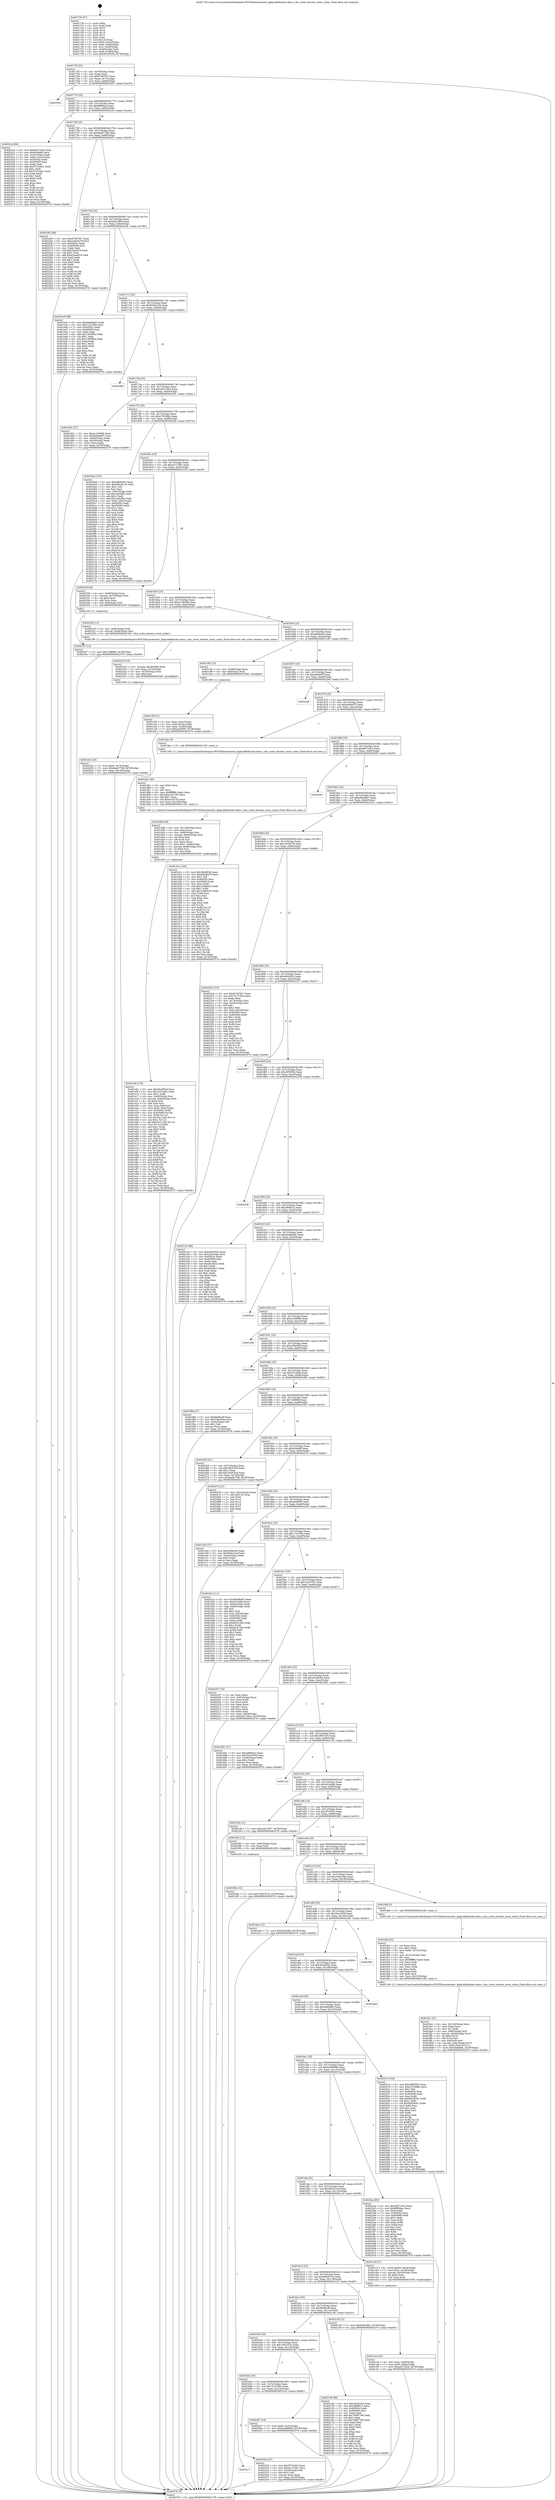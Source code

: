 digraph "0x401730" {
  label = "0x401730 (/mnt/c/Users/mathe/Desktop/tcc/POCII/binaries/extr_kphp-kdbdnsdns-data.c_dns_write_iterator_store_uchar_Final-ollvm.out::main(0))"
  labelloc = "t"
  node[shape=record]

  Entry [label="",width=0.3,height=0.3,shape=circle,fillcolor=black,style=filled]
  "0x40175f" [label="{
     0x40175f [23]\l
     | [instrs]\l
     &nbsp;&nbsp;0x40175f \<+3\>: mov -0x78(%rbp),%eax\l
     &nbsp;&nbsp;0x401762 \<+2\>: mov %eax,%ecx\l
     &nbsp;&nbsp;0x401764 \<+6\>: sub $0x87567fd7,%ecx\l
     &nbsp;&nbsp;0x40176a \<+3\>: mov %eax,-0x7c(%rbp)\l
     &nbsp;&nbsp;0x40176d \<+3\>: mov %ecx,-0x80(%rbp)\l
     &nbsp;&nbsp;0x401770 \<+6\>: je 0000000000402563 \<main+0xe33\>\l
  }"]
  "0x402563" [label="{
     0x402563\l
  }", style=dashed]
  "0x401776" [label="{
     0x401776 [25]\l
     | [instrs]\l
     &nbsp;&nbsp;0x401776 \<+5\>: jmp 000000000040177b \<main+0x4b\>\l
     &nbsp;&nbsp;0x40177b \<+3\>: mov -0x7c(%rbp),%eax\l
     &nbsp;&nbsp;0x40177e \<+5\>: sub $0x88f0feec,%eax\l
     &nbsp;&nbsp;0x401783 \<+6\>: mov %eax,-0x84(%rbp)\l
     &nbsp;&nbsp;0x401789 \<+6\>: je 000000000040241d \<main+0xced\>\l
  }"]
  Exit [label="",width=0.3,height=0.3,shape=circle,fillcolor=black,style=filled,peripheries=2]
  "0x40241d" [label="{
     0x40241d [94]\l
     | [instrs]\l
     &nbsp;&nbsp;0x40241d \<+5\>: mov $0xb6f71b02,%eax\l
     &nbsp;&nbsp;0x402422 \<+5\>: mov $0x8c0daf6,%ecx\l
     &nbsp;&nbsp;0x402427 \<+3\>: mov -0x3c(%rbp),%edx\l
     &nbsp;&nbsp;0x40242a \<+3\>: mov %edx,-0x2c(%rbp)\l
     &nbsp;&nbsp;0x40242d \<+7\>: mov 0x40505c,%edx\l
     &nbsp;&nbsp;0x402434 \<+7\>: mov 0x405060,%esi\l
     &nbsp;&nbsp;0x40243b \<+2\>: mov %edx,%edi\l
     &nbsp;&nbsp;0x40243d \<+6\>: add $0x5731d4e1,%edi\l
     &nbsp;&nbsp;0x402443 \<+3\>: sub $0x1,%edi\l
     &nbsp;&nbsp;0x402446 \<+6\>: sub $0x5731d4e1,%edi\l
     &nbsp;&nbsp;0x40244c \<+3\>: imul %edi,%edx\l
     &nbsp;&nbsp;0x40244f \<+3\>: and $0x1,%edx\l
     &nbsp;&nbsp;0x402452 \<+3\>: cmp $0x0,%edx\l
     &nbsp;&nbsp;0x402455 \<+4\>: sete %r8b\l
     &nbsp;&nbsp;0x402459 \<+3\>: cmp $0xa,%esi\l
     &nbsp;&nbsp;0x40245c \<+4\>: setl %r9b\l
     &nbsp;&nbsp;0x402460 \<+3\>: mov %r8b,%r10b\l
     &nbsp;&nbsp;0x402463 \<+3\>: and %r9b,%r10b\l
     &nbsp;&nbsp;0x402466 \<+3\>: xor %r9b,%r8b\l
     &nbsp;&nbsp;0x402469 \<+3\>: or %r8b,%r10b\l
     &nbsp;&nbsp;0x40246c \<+4\>: test $0x1,%r10b\l
     &nbsp;&nbsp;0x402470 \<+3\>: cmovne %ecx,%eax\l
     &nbsp;&nbsp;0x402473 \<+3\>: mov %eax,-0x78(%rbp)\l
     &nbsp;&nbsp;0x402476 \<+5\>: jmp 0000000000402576 \<main+0xe46\>\l
  }"]
  "0x40178f" [label="{
     0x40178f [25]\l
     | [instrs]\l
     &nbsp;&nbsp;0x40178f \<+5\>: jmp 0000000000401794 \<main+0x64\>\l
     &nbsp;&nbsp;0x401794 \<+3\>: mov -0x7c(%rbp),%eax\l
     &nbsp;&nbsp;0x401797 \<+5\>: sub $0x8aa97798,%eax\l
     &nbsp;&nbsp;0x40179c \<+6\>: mov %eax,-0x88(%rbp)\l
     &nbsp;&nbsp;0x4017a2 \<+6\>: je 0000000000402265 \<main+0xb35\>\l
  }"]
  "0x40238e" [label="{
     0x40238e [12]\l
     | [instrs]\l
     &nbsp;&nbsp;0x40238e \<+7\>: movl $0x70b47b7b,-0x78(%rbp)\l
     &nbsp;&nbsp;0x402395 \<+5\>: jmp 0000000000402576 \<main+0xe46\>\l
  }"]
  "0x402265" [label="{
     0x402265 [88]\l
     | [instrs]\l
     &nbsp;&nbsp;0x402265 \<+5\>: mov $0x87567fd7,%eax\l
     &nbsp;&nbsp;0x40226a \<+5\>: mov $0xc4204e79,%ecx\l
     &nbsp;&nbsp;0x40226f \<+7\>: mov 0x40505c,%edx\l
     &nbsp;&nbsp;0x402276 \<+7\>: mov 0x405060,%esi\l
     &nbsp;&nbsp;0x40227d \<+2\>: mov %edx,%edi\l
     &nbsp;&nbsp;0x40227f \<+6\>: sub $0xb3eea919,%edi\l
     &nbsp;&nbsp;0x402285 \<+3\>: sub $0x1,%edi\l
     &nbsp;&nbsp;0x402288 \<+6\>: add $0xb3eea919,%edi\l
     &nbsp;&nbsp;0x40228e \<+3\>: imul %edi,%edx\l
     &nbsp;&nbsp;0x402291 \<+3\>: and $0x1,%edx\l
     &nbsp;&nbsp;0x402294 \<+3\>: cmp $0x0,%edx\l
     &nbsp;&nbsp;0x402297 \<+4\>: sete %r8b\l
     &nbsp;&nbsp;0x40229b \<+3\>: cmp $0xa,%esi\l
     &nbsp;&nbsp;0x40229e \<+4\>: setl %r9b\l
     &nbsp;&nbsp;0x4022a2 \<+3\>: mov %r8b,%r10b\l
     &nbsp;&nbsp;0x4022a5 \<+3\>: and %r9b,%r10b\l
     &nbsp;&nbsp;0x4022a8 \<+3\>: xor %r9b,%r8b\l
     &nbsp;&nbsp;0x4022ab \<+3\>: or %r8b,%r10b\l
     &nbsp;&nbsp;0x4022ae \<+4\>: test $0x1,%r10b\l
     &nbsp;&nbsp;0x4022b2 \<+3\>: cmovne %ecx,%eax\l
     &nbsp;&nbsp;0x4022b5 \<+3\>: mov %eax,-0x78(%rbp)\l
     &nbsp;&nbsp;0x4022b8 \<+5\>: jmp 0000000000402576 \<main+0xe46\>\l
  }"]
  "0x4017a8" [label="{
     0x4017a8 [25]\l
     | [instrs]\l
     &nbsp;&nbsp;0x4017a8 \<+5\>: jmp 00000000004017ad \<main+0x7d\>\l
     &nbsp;&nbsp;0x4017ad \<+3\>: mov -0x7c(%rbp),%eax\l
     &nbsp;&nbsp;0x4017b0 \<+5\>: sub $0x8c8c3fb4,%eax\l
     &nbsp;&nbsp;0x4017b5 \<+6\>: mov %eax,-0x8c(%rbp)\l
     &nbsp;&nbsp;0x4017bb \<+6\>: je 0000000000401ec6 \<main+0x796\>\l
  }"]
  "0x402357" [label="{
     0x402357 [12]\l
     | [instrs]\l
     &nbsp;&nbsp;0x402357 \<+7\>: movl $0x7af9988,-0x78(%rbp)\l
     &nbsp;&nbsp;0x40235e \<+5\>: jmp 0000000000402576 \<main+0xe46\>\l
  }"]
  "0x401ec6" [label="{
     0x401ec6 [88]\l
     | [instrs]\l
     &nbsp;&nbsp;0x401ec6 \<+5\>: mov $0xdb4d6a92,%eax\l
     &nbsp;&nbsp;0x401ecb \<+5\>: mov $0x112e7f0a,%ecx\l
     &nbsp;&nbsp;0x401ed0 \<+7\>: mov 0x40505c,%edx\l
     &nbsp;&nbsp;0x401ed7 \<+7\>: mov 0x405060,%esi\l
     &nbsp;&nbsp;0x401ede \<+2\>: mov %edx,%edi\l
     &nbsp;&nbsp;0x401ee0 \<+6\>: add $0x13b5f94a,%edi\l
     &nbsp;&nbsp;0x401ee6 \<+3\>: sub $0x1,%edi\l
     &nbsp;&nbsp;0x401ee9 \<+6\>: sub $0x13b5f94a,%edi\l
     &nbsp;&nbsp;0x401eef \<+3\>: imul %edi,%edx\l
     &nbsp;&nbsp;0x401ef2 \<+3\>: and $0x1,%edx\l
     &nbsp;&nbsp;0x401ef5 \<+3\>: cmp $0x0,%edx\l
     &nbsp;&nbsp;0x401ef8 \<+4\>: sete %r8b\l
     &nbsp;&nbsp;0x401efc \<+3\>: cmp $0xa,%esi\l
     &nbsp;&nbsp;0x401eff \<+4\>: setl %r9b\l
     &nbsp;&nbsp;0x401f03 \<+3\>: mov %r8b,%r10b\l
     &nbsp;&nbsp;0x401f06 \<+3\>: and %r9b,%r10b\l
     &nbsp;&nbsp;0x401f09 \<+3\>: xor %r9b,%r8b\l
     &nbsp;&nbsp;0x401f0c \<+3\>: or %r8b,%r10b\l
     &nbsp;&nbsp;0x401f0f \<+4\>: test $0x1,%r10b\l
     &nbsp;&nbsp;0x401f13 \<+3\>: cmovne %ecx,%eax\l
     &nbsp;&nbsp;0x401f16 \<+3\>: mov %eax,-0x78(%rbp)\l
     &nbsp;&nbsp;0x401f19 \<+5\>: jmp 0000000000402576 \<main+0xe46\>\l
  }"]
  "0x4017c1" [label="{
     0x4017c1 [25]\l
     | [instrs]\l
     &nbsp;&nbsp;0x4017c1 \<+5\>: jmp 00000000004017c6 \<main+0x96\>\l
     &nbsp;&nbsp;0x4017c6 \<+3\>: mov -0x7c(%rbp),%eax\l
     &nbsp;&nbsp;0x4017c9 \<+5\>: sub $0x935da156,%eax\l
     &nbsp;&nbsp;0x4017ce \<+6\>: mov %eax,-0x90(%rbp)\l
     &nbsp;&nbsp;0x4017d4 \<+6\>: je 0000000000402490 \<main+0xd60\>\l
  }"]
  "0x401b77" [label="{
     0x401b77\l
  }", style=dashed]
  "0x402490" [label="{
     0x402490\l
  }", style=dashed]
  "0x4017da" [label="{
     0x4017da [25]\l
     | [instrs]\l
     &nbsp;&nbsp;0x4017da \<+5\>: jmp 00000000004017df \<main+0xaf\>\l
     &nbsp;&nbsp;0x4017df \<+3\>: mov -0x7c(%rbp),%eax\l
     &nbsp;&nbsp;0x4017e2 \<+5\>: sub $0xa427c5b4,%eax\l
     &nbsp;&nbsp;0x4017e7 \<+6\>: mov %eax,-0x94(%rbp)\l
     &nbsp;&nbsp;0x4017ed \<+6\>: je 0000000000401d01 \<main+0x5d1\>\l
  }"]
  "0x402324" [label="{
     0x402324 [27]\l
     | [instrs]\l
     &nbsp;&nbsp;0x402324 \<+5\>: mov $0x2f7c6323,%eax\l
     &nbsp;&nbsp;0x402329 \<+5\>: mov $0xaa7c7d81,%ecx\l
     &nbsp;&nbsp;0x40232e \<+3\>: mov -0x2d(%rbp),%dl\l
     &nbsp;&nbsp;0x402331 \<+3\>: test $0x1,%dl\l
     &nbsp;&nbsp;0x402334 \<+3\>: cmovne %ecx,%eax\l
     &nbsp;&nbsp;0x402337 \<+3\>: mov %eax,-0x78(%rbp)\l
     &nbsp;&nbsp;0x40233a \<+5\>: jmp 0000000000402576 \<main+0xe46\>\l
  }"]
  "0x401d01" [label="{
     0x401d01 [27]\l
     | [instrs]\l
     &nbsp;&nbsp;0x401d01 \<+5\>: mov $0xac10b09b,%eax\l
     &nbsp;&nbsp;0x401d06 \<+5\>: mov $0xbd9a48d7,%ecx\l
     &nbsp;&nbsp;0x401d0b \<+3\>: mov -0x64(%rbp),%edx\l
     &nbsp;&nbsp;0x401d0e \<+3\>: cmp -0x54(%rbp),%edx\l
     &nbsp;&nbsp;0x401d11 \<+3\>: cmovl %ecx,%eax\l
     &nbsp;&nbsp;0x401d14 \<+3\>: mov %eax,-0x78(%rbp)\l
     &nbsp;&nbsp;0x401d17 \<+5\>: jmp 0000000000402576 \<main+0xe46\>\l
  }"]
  "0x4017f3" [label="{
     0x4017f3 [25]\l
     | [instrs]\l
     &nbsp;&nbsp;0x4017f3 \<+5\>: jmp 00000000004017f8 \<main+0xc8\>\l
     &nbsp;&nbsp;0x4017f8 \<+3\>: mov -0x7c(%rbp),%eax\l
     &nbsp;&nbsp;0x4017fb \<+5\>: sub $0xa79106bb,%eax\l
     &nbsp;&nbsp;0x401800 \<+6\>: mov %eax,-0x98(%rbp)\l
     &nbsp;&nbsp;0x401806 \<+6\>: je 00000000004020a4 \<main+0x974\>\l
  }"]
  "0x401b5e" [label="{
     0x401b5e [25]\l
     | [instrs]\l
     &nbsp;&nbsp;0x401b5e \<+5\>: jmp 0000000000401b63 \<main+0x433\>\l
     &nbsp;&nbsp;0x401b63 \<+3\>: mov -0x7c(%rbp),%eax\l
     &nbsp;&nbsp;0x401b66 \<+5\>: sub $0x751379e4,%eax\l
     &nbsp;&nbsp;0x401b6b \<+6\>: mov %eax,-0x124(%rbp)\l
     &nbsp;&nbsp;0x401b71 \<+6\>: je 0000000000402324 \<main+0xbf4\>\l
  }"]
  "0x4020a4" [label="{
     0x4020a4 [155]\l
     | [instrs]\l
     &nbsp;&nbsp;0x4020a4 \<+5\>: mov $0xc6f59562,%eax\l
     &nbsp;&nbsp;0x4020a9 \<+5\>: mov $0x66626135,%ecx\l
     &nbsp;&nbsp;0x4020ae \<+2\>: mov $0x1,%dl\l
     &nbsp;&nbsp;0x4020b0 \<+2\>: xor %esi,%esi\l
     &nbsp;&nbsp;0x4020b2 \<+3\>: mov -0x6c(%rbp),%edi\l
     &nbsp;&nbsp;0x4020b5 \<+6\>: sub $0xc2e0af0c,%edi\l
     &nbsp;&nbsp;0x4020bb \<+3\>: add $0x1,%edi\l
     &nbsp;&nbsp;0x4020be \<+6\>: add $0xc2e0af0c,%edi\l
     &nbsp;&nbsp;0x4020c4 \<+3\>: mov %edi,-0x6c(%rbp)\l
     &nbsp;&nbsp;0x4020c7 \<+7\>: mov 0x40505c,%edi\l
     &nbsp;&nbsp;0x4020ce \<+8\>: mov 0x405060,%r8d\l
     &nbsp;&nbsp;0x4020d6 \<+3\>: sub $0x1,%esi\l
     &nbsp;&nbsp;0x4020d9 \<+3\>: mov %edi,%r9d\l
     &nbsp;&nbsp;0x4020dc \<+3\>: add %esi,%r9d\l
     &nbsp;&nbsp;0x4020df \<+4\>: imul %r9d,%edi\l
     &nbsp;&nbsp;0x4020e3 \<+3\>: and $0x1,%edi\l
     &nbsp;&nbsp;0x4020e6 \<+3\>: cmp $0x0,%edi\l
     &nbsp;&nbsp;0x4020e9 \<+4\>: sete %r10b\l
     &nbsp;&nbsp;0x4020ed \<+4\>: cmp $0xa,%r8d\l
     &nbsp;&nbsp;0x4020f1 \<+4\>: setl %r11b\l
     &nbsp;&nbsp;0x4020f5 \<+3\>: mov %r10b,%bl\l
     &nbsp;&nbsp;0x4020f8 \<+3\>: xor $0xff,%bl\l
     &nbsp;&nbsp;0x4020fb \<+3\>: mov %r11b,%r14b\l
     &nbsp;&nbsp;0x4020fe \<+4\>: xor $0xff,%r14b\l
     &nbsp;&nbsp;0x402102 \<+3\>: xor $0x0,%dl\l
     &nbsp;&nbsp;0x402105 \<+3\>: mov %bl,%r15b\l
     &nbsp;&nbsp;0x402108 \<+4\>: and $0x0,%r15b\l
     &nbsp;&nbsp;0x40210c \<+3\>: and %dl,%r10b\l
     &nbsp;&nbsp;0x40210f \<+3\>: mov %r14b,%r12b\l
     &nbsp;&nbsp;0x402112 \<+4\>: and $0x0,%r12b\l
     &nbsp;&nbsp;0x402116 \<+3\>: and %dl,%r11b\l
     &nbsp;&nbsp;0x402119 \<+3\>: or %r10b,%r15b\l
     &nbsp;&nbsp;0x40211c \<+3\>: or %r11b,%r12b\l
     &nbsp;&nbsp;0x40211f \<+3\>: xor %r12b,%r15b\l
     &nbsp;&nbsp;0x402122 \<+3\>: or %r14b,%bl\l
     &nbsp;&nbsp;0x402125 \<+3\>: xor $0xff,%bl\l
     &nbsp;&nbsp;0x402128 \<+3\>: or $0x0,%dl\l
     &nbsp;&nbsp;0x40212b \<+2\>: and %dl,%bl\l
     &nbsp;&nbsp;0x40212d \<+3\>: or %bl,%r15b\l
     &nbsp;&nbsp;0x402130 \<+4\>: test $0x1,%r15b\l
     &nbsp;&nbsp;0x402134 \<+3\>: cmovne %ecx,%eax\l
     &nbsp;&nbsp;0x402137 \<+3\>: mov %eax,-0x78(%rbp)\l
     &nbsp;&nbsp;0x40213a \<+5\>: jmp 0000000000402576 \<main+0xe46\>\l
  }"]
  "0x40180c" [label="{
     0x40180c [25]\l
     | [instrs]\l
     &nbsp;&nbsp;0x40180c \<+5\>: jmp 0000000000401811 \<main+0xe1\>\l
     &nbsp;&nbsp;0x401811 \<+3\>: mov -0x7c(%rbp),%eax\l
     &nbsp;&nbsp;0x401814 \<+5\>: sub $0xaa7c7d81,%eax\l
     &nbsp;&nbsp;0x401819 \<+6\>: mov %eax,-0x9c(%rbp)\l
     &nbsp;&nbsp;0x40181f \<+6\>: je 000000000040233f \<main+0xc0f\>\l
  }"]
  "0x4023b7" [label="{
     0x4023b7 [19]\l
     | [instrs]\l
     &nbsp;&nbsp;0x4023b7 \<+7\>: movl $0x0,-0x3c(%rbp)\l
     &nbsp;&nbsp;0x4023be \<+7\>: movl $0x4cb89996,-0x78(%rbp)\l
     &nbsp;&nbsp;0x4023c5 \<+5\>: jmp 0000000000402576 \<main+0xe46\>\l
  }"]
  "0x40233f" [label="{
     0x40233f [24]\l
     | [instrs]\l
     &nbsp;&nbsp;0x40233f \<+4\>: mov -0x60(%rbp),%rax\l
     &nbsp;&nbsp;0x402343 \<+4\>: movslq -0x74(%rbp),%rcx\l
     &nbsp;&nbsp;0x402347 \<+4\>: shl $0x4,%rcx\l
     &nbsp;&nbsp;0x40234b \<+3\>: add %rcx,%rax\l
     &nbsp;&nbsp;0x40234e \<+4\>: mov 0x8(%rax),%rdi\l
     &nbsp;&nbsp;0x402352 \<+5\>: call 0000000000401030 \<free@plt\>\l
     | [calls]\l
     &nbsp;&nbsp;0x401030 \{1\} (unknown)\l
  }"]
  "0x401825" [label="{
     0x401825 [25]\l
     | [instrs]\l
     &nbsp;&nbsp;0x401825 \<+5\>: jmp 000000000040182a \<main+0xfa\>\l
     &nbsp;&nbsp;0x40182a \<+3\>: mov -0x7c(%rbp),%eax\l
     &nbsp;&nbsp;0x40182d \<+5\>: sub $0xac10b09b,%eax\l
     &nbsp;&nbsp;0x401832 \<+6\>: mov %eax,-0xa0(%rbp)\l
     &nbsp;&nbsp;0x401838 \<+6\>: je 0000000000402228 \<main+0xaf8\>\l
  }"]
  "0x40224c" [label="{
     0x40224c [25]\l
     | [instrs]\l
     &nbsp;&nbsp;0x40224c \<+7\>: movl $0x0,-0x74(%rbp)\l
     &nbsp;&nbsp;0x402253 \<+7\>: movl $0x8aa97798,-0x78(%rbp)\l
     &nbsp;&nbsp;0x40225a \<+6\>: mov %eax,-0x134(%rbp)\l
     &nbsp;&nbsp;0x402260 \<+5\>: jmp 0000000000402576 \<main+0xe46\>\l
  }"]
  "0x402228" [label="{
     0x402228 [13]\l
     | [instrs]\l
     &nbsp;&nbsp;0x402228 \<+4\>: mov -0x60(%rbp),%rdi\l
     &nbsp;&nbsp;0x40222c \<+4\>: movzbl -0x4d(%rbp),%esi\l
     &nbsp;&nbsp;0x402230 \<+5\>: call 00000000004013f0 \<dns_write_iterator_store_uchar\>\l
     | [calls]\l
     &nbsp;&nbsp;0x4013f0 \{1\} (/mnt/c/Users/mathe/Desktop/tcc/POCII/binaries/extr_kphp-kdbdnsdns-data.c_dns_write_iterator_store_uchar_Final-ollvm.out::dns_write_iterator_store_uchar)\l
  }"]
  "0x40183e" [label="{
     0x40183e [25]\l
     | [instrs]\l
     &nbsp;&nbsp;0x40183e \<+5\>: jmp 0000000000401843 \<main+0x113\>\l
     &nbsp;&nbsp;0x401843 \<+3\>: mov -0x7c(%rbp),%eax\l
     &nbsp;&nbsp;0x401846 \<+5\>: sub $0xad8f4ae3,%eax\l
     &nbsp;&nbsp;0x40184b \<+6\>: mov %eax,-0xa4(%rbp)\l
     &nbsp;&nbsp;0x401851 \<+6\>: je 0000000000401c92 \<main+0x562\>\l
  }"]
  "0x402235" [label="{
     0x402235 [23]\l
     | [instrs]\l
     &nbsp;&nbsp;0x402235 \<+10\>: movabs $0x4030b6,%rdi\l
     &nbsp;&nbsp;0x40223f \<+3\>: mov %eax,-0x70(%rbp)\l
     &nbsp;&nbsp;0x402242 \<+3\>: mov -0x70(%rbp),%esi\l
     &nbsp;&nbsp;0x402245 \<+2\>: mov $0x0,%al\l
     &nbsp;&nbsp;0x402247 \<+5\>: call 0000000000401040 \<printf@plt\>\l
     | [calls]\l
     &nbsp;&nbsp;0x401040 \{1\} (unknown)\l
  }"]
  "0x401c92" [label="{
     0x401c92 [13]\l
     | [instrs]\l
     &nbsp;&nbsp;0x401c92 \<+4\>: mov -0x48(%rbp),%rax\l
     &nbsp;&nbsp;0x401c96 \<+4\>: mov 0x8(%rax),%rdi\l
     &nbsp;&nbsp;0x401c9a \<+5\>: call 0000000000401060 \<atoi@plt\>\l
     | [calls]\l
     &nbsp;&nbsp;0x401060 \{1\} (unknown)\l
  }"]
  "0x401857" [label="{
     0x401857 [25]\l
     | [instrs]\l
     &nbsp;&nbsp;0x401857 \<+5\>: jmp 000000000040185c \<main+0x12c\>\l
     &nbsp;&nbsp;0x40185c \<+3\>: mov -0x7c(%rbp),%eax\l
     &nbsp;&nbsp;0x40185f \<+5\>: sub $0xaddefc0f,%eax\l
     &nbsp;&nbsp;0x401864 \<+6\>: mov %eax,-0xa8(%rbp)\l
     &nbsp;&nbsp;0x40186a \<+6\>: je 00000000004023a6 \<main+0xc76\>\l
  }"]
  "0x401b45" [label="{
     0x401b45 [25]\l
     | [instrs]\l
     &nbsp;&nbsp;0x401b45 \<+5\>: jmp 0000000000401b4a \<main+0x41a\>\l
     &nbsp;&nbsp;0x401b4a \<+3\>: mov -0x7c(%rbp),%eax\l
     &nbsp;&nbsp;0x401b4d \<+5\>: sub $0x70b47b7b,%eax\l
     &nbsp;&nbsp;0x401b52 \<+6\>: mov %eax,-0x120(%rbp)\l
     &nbsp;&nbsp;0x401b58 \<+6\>: je 00000000004023b7 \<main+0xc87\>\l
  }"]
  "0x4023a6" [label="{
     0x4023a6\l
  }", style=dashed]
  "0x401870" [label="{
     0x401870 [25]\l
     | [instrs]\l
     &nbsp;&nbsp;0x401870 \<+5\>: jmp 0000000000401875 \<main+0x145\>\l
     &nbsp;&nbsp;0x401875 \<+3\>: mov -0x7c(%rbp),%eax\l
     &nbsp;&nbsp;0x401878 \<+5\>: sub $0xb494d47f,%eax\l
     &nbsp;&nbsp;0x40187d \<+6\>: mov %eax,-0xac(%rbp)\l
     &nbsp;&nbsp;0x401883 \<+6\>: je 0000000000401dac \<main+0x67c\>\l
  }"]
  "0x40214b" [label="{
     0x40214b [88]\l
     | [instrs]\l
     &nbsp;&nbsp;0x40214b \<+5\>: mov $0xc6e5d35c,%eax\l
     &nbsp;&nbsp;0x402150 \<+5\>: mov $0xcf96fb13,%ecx\l
     &nbsp;&nbsp;0x402155 \<+7\>: mov 0x40505c,%edx\l
     &nbsp;&nbsp;0x40215c \<+7\>: mov 0x405060,%esi\l
     &nbsp;&nbsp;0x402163 \<+2\>: mov %edx,%edi\l
     &nbsp;&nbsp;0x402165 \<+6\>: add $0x79d87790,%edi\l
     &nbsp;&nbsp;0x40216b \<+3\>: sub $0x1,%edi\l
     &nbsp;&nbsp;0x40216e \<+6\>: sub $0x79d87790,%edi\l
     &nbsp;&nbsp;0x402174 \<+3\>: imul %edi,%edx\l
     &nbsp;&nbsp;0x402177 \<+3\>: and $0x1,%edx\l
     &nbsp;&nbsp;0x40217a \<+3\>: cmp $0x0,%edx\l
     &nbsp;&nbsp;0x40217d \<+4\>: sete %r8b\l
     &nbsp;&nbsp;0x402181 \<+3\>: cmp $0xa,%esi\l
     &nbsp;&nbsp;0x402184 \<+4\>: setl %r9b\l
     &nbsp;&nbsp;0x402188 \<+3\>: mov %r8b,%r10b\l
     &nbsp;&nbsp;0x40218b \<+3\>: and %r9b,%r10b\l
     &nbsp;&nbsp;0x40218e \<+3\>: xor %r9b,%r8b\l
     &nbsp;&nbsp;0x402191 \<+3\>: or %r8b,%r10b\l
     &nbsp;&nbsp;0x402194 \<+4\>: test $0x1,%r10b\l
     &nbsp;&nbsp;0x402198 \<+3\>: cmovne %ecx,%eax\l
     &nbsp;&nbsp;0x40219b \<+3\>: mov %eax,-0x78(%rbp)\l
     &nbsp;&nbsp;0x40219e \<+5\>: jmp 0000000000402576 \<main+0xe46\>\l
  }"]
  "0x401dac" [label="{
     0x401dac [5]\l
     | [instrs]\l
     &nbsp;&nbsp;0x401dac \<+5\>: call 0000000000401160 \<next_i\>\l
     | [calls]\l
     &nbsp;&nbsp;0x401160 \{1\} (/mnt/c/Users/mathe/Desktop/tcc/POCII/binaries/extr_kphp-kdbdnsdns-data.c_dns_write_iterator_store_uchar_Final-ollvm.out::next_i)\l
  }"]
  "0x401889" [label="{
     0x401889 [25]\l
     | [instrs]\l
     &nbsp;&nbsp;0x401889 \<+5\>: jmp 000000000040188e \<main+0x15e\>\l
     &nbsp;&nbsp;0x40188e \<+3\>: mov -0x7c(%rbp),%eax\l
     &nbsp;&nbsp;0x401891 \<+5\>: sub $0xb6f71b02,%eax\l
     &nbsp;&nbsp;0x401896 \<+6\>: mov %eax,-0xb0(%rbp)\l
     &nbsp;&nbsp;0x40189c \<+6\>: je 000000000040256f \<main+0xe3f\>\l
  }"]
  "0x401b2c" [label="{
     0x401b2c [25]\l
     | [instrs]\l
     &nbsp;&nbsp;0x401b2c \<+5\>: jmp 0000000000401b31 \<main+0x401\>\l
     &nbsp;&nbsp;0x401b31 \<+3\>: mov -0x7c(%rbp),%eax\l
     &nbsp;&nbsp;0x401b34 \<+5\>: sub $0x6fa8bc9f,%eax\l
     &nbsp;&nbsp;0x401b39 \<+6\>: mov %eax,-0x11c(%rbp)\l
     &nbsp;&nbsp;0x401b3f \<+6\>: je 000000000040214b \<main+0xa1b\>\l
  }"]
  "0x40256f" [label="{
     0x40256f\l
  }", style=dashed]
  "0x4018a2" [label="{
     0x4018a2 [25]\l
     | [instrs]\l
     &nbsp;&nbsp;0x4018a2 \<+5\>: jmp 00000000004018a7 \<main+0x177\>\l
     &nbsp;&nbsp;0x4018a7 \<+3\>: mov -0x7c(%rbp),%eax\l
     &nbsp;&nbsp;0x4018aa \<+5\>: sub $0xbd9a48d7,%eax\l
     &nbsp;&nbsp;0x4018af \<+6\>: mov %eax,-0xb4(%rbp)\l
     &nbsp;&nbsp;0x4018b5 \<+6\>: je 0000000000401d1c \<main+0x5ec\>\l
  }"]
  "0x40213f" [label="{
     0x40213f [12]\l
     | [instrs]\l
     &nbsp;&nbsp;0x40213f \<+7\>: movl $0x8c8c3fb4,-0x78(%rbp)\l
     &nbsp;&nbsp;0x402146 \<+5\>: jmp 0000000000402576 \<main+0xe46\>\l
  }"]
  "0x401d1c" [label="{
     0x401d1c [144]\l
     | [instrs]\l
     &nbsp;&nbsp;0x401d1c \<+5\>: mov $0x39c4f03d,%eax\l
     &nbsp;&nbsp;0x401d21 \<+5\>: mov $0xb494d47f,%ecx\l
     &nbsp;&nbsp;0x401d26 \<+2\>: mov $0x1,%dl\l
     &nbsp;&nbsp;0x401d28 \<+7\>: mov 0x40505c,%esi\l
     &nbsp;&nbsp;0x401d2f \<+7\>: mov 0x405060,%edi\l
     &nbsp;&nbsp;0x401d36 \<+3\>: mov %esi,%r8d\l
     &nbsp;&nbsp;0x401d39 \<+7\>: sub $0x104db533,%r8d\l
     &nbsp;&nbsp;0x401d40 \<+4\>: sub $0x1,%r8d\l
     &nbsp;&nbsp;0x401d44 \<+7\>: add $0x104db533,%r8d\l
     &nbsp;&nbsp;0x401d4b \<+4\>: imul %r8d,%esi\l
     &nbsp;&nbsp;0x401d4f \<+3\>: and $0x1,%esi\l
     &nbsp;&nbsp;0x401d52 \<+3\>: cmp $0x0,%esi\l
     &nbsp;&nbsp;0x401d55 \<+4\>: sete %r9b\l
     &nbsp;&nbsp;0x401d59 \<+3\>: cmp $0xa,%edi\l
     &nbsp;&nbsp;0x401d5c \<+4\>: setl %r10b\l
     &nbsp;&nbsp;0x401d60 \<+3\>: mov %r9b,%r11b\l
     &nbsp;&nbsp;0x401d63 \<+4\>: xor $0xff,%r11b\l
     &nbsp;&nbsp;0x401d67 \<+3\>: mov %r10b,%bl\l
     &nbsp;&nbsp;0x401d6a \<+3\>: xor $0xff,%bl\l
     &nbsp;&nbsp;0x401d6d \<+3\>: xor $0x0,%dl\l
     &nbsp;&nbsp;0x401d70 \<+3\>: mov %r11b,%r14b\l
     &nbsp;&nbsp;0x401d73 \<+4\>: and $0x0,%r14b\l
     &nbsp;&nbsp;0x401d77 \<+3\>: and %dl,%r9b\l
     &nbsp;&nbsp;0x401d7a \<+3\>: mov %bl,%r15b\l
     &nbsp;&nbsp;0x401d7d \<+4\>: and $0x0,%r15b\l
     &nbsp;&nbsp;0x401d81 \<+3\>: and %dl,%r10b\l
     &nbsp;&nbsp;0x401d84 \<+3\>: or %r9b,%r14b\l
     &nbsp;&nbsp;0x401d87 \<+3\>: or %r10b,%r15b\l
     &nbsp;&nbsp;0x401d8a \<+3\>: xor %r15b,%r14b\l
     &nbsp;&nbsp;0x401d8d \<+3\>: or %bl,%r11b\l
     &nbsp;&nbsp;0x401d90 \<+4\>: xor $0xff,%r11b\l
     &nbsp;&nbsp;0x401d94 \<+3\>: or $0x0,%dl\l
     &nbsp;&nbsp;0x401d97 \<+3\>: and %dl,%r11b\l
     &nbsp;&nbsp;0x401d9a \<+3\>: or %r11b,%r14b\l
     &nbsp;&nbsp;0x401d9d \<+4\>: test $0x1,%r14b\l
     &nbsp;&nbsp;0x401da1 \<+3\>: cmovne %ecx,%eax\l
     &nbsp;&nbsp;0x401da4 \<+3\>: mov %eax,-0x78(%rbp)\l
     &nbsp;&nbsp;0x401da7 \<+5\>: jmp 0000000000402576 \<main+0xe46\>\l
  }"]
  "0x4018bb" [label="{
     0x4018bb [25]\l
     | [instrs]\l
     &nbsp;&nbsp;0x4018bb \<+5\>: jmp 00000000004018c0 \<main+0x190\>\l
     &nbsp;&nbsp;0x4018c0 \<+3\>: mov -0x7c(%rbp),%eax\l
     &nbsp;&nbsp;0x4018c3 \<+5\>: sub $0xc4204e79,%eax\l
     &nbsp;&nbsp;0x4018c8 \<+6\>: mov %eax,-0xb8(%rbp)\l
     &nbsp;&nbsp;0x4018ce \<+6\>: je 00000000004022bd \<main+0xb8d\>\l
  }"]
  "0x401fe1" [label="{
     0x401fe1 [51]\l
     | [instrs]\l
     &nbsp;&nbsp;0x401fe1 \<+6\>: mov -0x130(%rbp),%ecx\l
     &nbsp;&nbsp;0x401fe7 \<+3\>: imul %eax,%ecx\l
     &nbsp;&nbsp;0x401fea \<+3\>: mov %cl,%r8b\l
     &nbsp;&nbsp;0x401fed \<+4\>: mov -0x60(%rbp),%r9\l
     &nbsp;&nbsp;0x401ff1 \<+4\>: movslq -0x64(%rbp),%r10\l
     &nbsp;&nbsp;0x401ff5 \<+4\>: shl $0x4,%r10\l
     &nbsp;&nbsp;0x401ff9 \<+3\>: add %r10,%r9\l
     &nbsp;&nbsp;0x401ffc \<+4\>: mov 0x8(%r9),%r9\l
     &nbsp;&nbsp;0x402000 \<+4\>: movslq -0x6c(%rbp),%r10\l
     &nbsp;&nbsp;0x402004 \<+4\>: mov %r8b,(%r9,%r10,1)\l
     &nbsp;&nbsp;0x402008 \<+7\>: movl $0x44dbbf9c,-0x78(%rbp)\l
     &nbsp;&nbsp;0x40200f \<+5\>: jmp 0000000000402576 \<main+0xe46\>\l
  }"]
  "0x4022bd" [label="{
     0x4022bd [103]\l
     | [instrs]\l
     &nbsp;&nbsp;0x4022bd \<+5\>: mov $0x87567fd7,%eax\l
     &nbsp;&nbsp;0x4022c2 \<+5\>: mov $0x751379e4,%ecx\l
     &nbsp;&nbsp;0x4022c7 \<+2\>: xor %edx,%edx\l
     &nbsp;&nbsp;0x4022c9 \<+3\>: mov -0x74(%rbp),%esi\l
     &nbsp;&nbsp;0x4022cc \<+3\>: cmp -0x54(%rbp),%esi\l
     &nbsp;&nbsp;0x4022cf \<+4\>: setl %dil\l
     &nbsp;&nbsp;0x4022d3 \<+4\>: and $0x1,%dil\l
     &nbsp;&nbsp;0x4022d7 \<+4\>: mov %dil,-0x2d(%rbp)\l
     &nbsp;&nbsp;0x4022db \<+7\>: mov 0x40505c,%esi\l
     &nbsp;&nbsp;0x4022e2 \<+8\>: mov 0x405060,%r8d\l
     &nbsp;&nbsp;0x4022ea \<+3\>: sub $0x1,%edx\l
     &nbsp;&nbsp;0x4022ed \<+3\>: mov %esi,%r9d\l
     &nbsp;&nbsp;0x4022f0 \<+3\>: add %edx,%r9d\l
     &nbsp;&nbsp;0x4022f3 \<+4\>: imul %r9d,%esi\l
     &nbsp;&nbsp;0x4022f7 \<+3\>: and $0x1,%esi\l
     &nbsp;&nbsp;0x4022fa \<+3\>: cmp $0x0,%esi\l
     &nbsp;&nbsp;0x4022fd \<+4\>: sete %dil\l
     &nbsp;&nbsp;0x402301 \<+4\>: cmp $0xa,%r8d\l
     &nbsp;&nbsp;0x402305 \<+4\>: setl %r10b\l
     &nbsp;&nbsp;0x402309 \<+3\>: mov %dil,%r11b\l
     &nbsp;&nbsp;0x40230c \<+3\>: and %r10b,%r11b\l
     &nbsp;&nbsp;0x40230f \<+3\>: xor %r10b,%dil\l
     &nbsp;&nbsp;0x402312 \<+3\>: or %dil,%r11b\l
     &nbsp;&nbsp;0x402315 \<+4\>: test $0x1,%r11b\l
     &nbsp;&nbsp;0x402319 \<+3\>: cmovne %ecx,%eax\l
     &nbsp;&nbsp;0x40231c \<+3\>: mov %eax,-0x78(%rbp)\l
     &nbsp;&nbsp;0x40231f \<+5\>: jmp 0000000000402576 \<main+0xe46\>\l
  }"]
  "0x4018d4" [label="{
     0x4018d4 [25]\l
     | [instrs]\l
     &nbsp;&nbsp;0x4018d4 \<+5\>: jmp 00000000004018d9 \<main+0x1a9\>\l
     &nbsp;&nbsp;0x4018d9 \<+3\>: mov -0x7c(%rbp),%eax\l
     &nbsp;&nbsp;0x4018dc \<+5\>: sub $0xc6e5d35c,%eax\l
     &nbsp;&nbsp;0x4018e1 \<+6\>: mov %eax,-0xbc(%rbp)\l
     &nbsp;&nbsp;0x4018e7 \<+6\>: je 0000000000402557 \<main+0xe27\>\l
  }"]
  "0x401fad" [label="{
     0x401fad [52]\l
     | [instrs]\l
     &nbsp;&nbsp;0x401fad \<+2\>: xor %ecx,%ecx\l
     &nbsp;&nbsp;0x401faf \<+5\>: mov $0x2,%edx\l
     &nbsp;&nbsp;0x401fb4 \<+6\>: mov %edx,-0x12c(%rbp)\l
     &nbsp;&nbsp;0x401fba \<+1\>: cltd\l
     &nbsp;&nbsp;0x401fbb \<+6\>: mov -0x12c(%rbp),%esi\l
     &nbsp;&nbsp;0x401fc1 \<+2\>: idiv %esi\l
     &nbsp;&nbsp;0x401fc3 \<+6\>: imul $0xfffffffe,%edx,%edx\l
     &nbsp;&nbsp;0x401fc9 \<+2\>: mov %ecx,%edi\l
     &nbsp;&nbsp;0x401fcb \<+2\>: sub %edx,%edi\l
     &nbsp;&nbsp;0x401fcd \<+2\>: mov %ecx,%edx\l
     &nbsp;&nbsp;0x401fcf \<+3\>: sub $0x1,%edx\l
     &nbsp;&nbsp;0x401fd2 \<+2\>: add %edx,%edi\l
     &nbsp;&nbsp;0x401fd4 \<+2\>: sub %edi,%ecx\l
     &nbsp;&nbsp;0x401fd6 \<+6\>: mov %ecx,-0x130(%rbp)\l
     &nbsp;&nbsp;0x401fdc \<+5\>: call 0000000000401160 \<next_i\>\l
     | [calls]\l
     &nbsp;&nbsp;0x401160 \{1\} (/mnt/c/Users/mathe/Desktop/tcc/POCII/binaries/extr_kphp-kdbdnsdns-data.c_dns_write_iterator_store_uchar_Final-ollvm.out::next_i)\l
  }"]
  "0x402557" [label="{
     0x402557\l
  }", style=dashed]
  "0x4018ed" [label="{
     0x4018ed [25]\l
     | [instrs]\l
     &nbsp;&nbsp;0x4018ed \<+5\>: jmp 00000000004018f2 \<main+0x1c2\>\l
     &nbsp;&nbsp;0x4018f2 \<+3\>: mov -0x7c(%rbp),%eax\l
     &nbsp;&nbsp;0x4018f5 \<+5\>: sub $0xc6f59562,%eax\l
     &nbsp;&nbsp;0x4018fa \<+6\>: mov %eax,-0xc0(%rbp)\l
     &nbsp;&nbsp;0x401900 \<+6\>: je 0000000000402538 \<main+0xe08\>\l
  }"]
  "0x401e0a" [label="{
     0x401e0a [176]\l
     | [instrs]\l
     &nbsp;&nbsp;0x401e0a \<+5\>: mov $0x39c4f03d,%ecx\l
     &nbsp;&nbsp;0x401e0f \<+5\>: mov $0x3107cd9c,%edx\l
     &nbsp;&nbsp;0x401e14 \<+3\>: mov $0x1,%r8b\l
     &nbsp;&nbsp;0x401e17 \<+4\>: mov -0x60(%rbp),%rsi\l
     &nbsp;&nbsp;0x401e1b \<+4\>: movslq -0x64(%rbp),%rdi\l
     &nbsp;&nbsp;0x401e1f \<+4\>: shl $0x4,%rdi\l
     &nbsp;&nbsp;0x401e23 \<+3\>: add %rdi,%rsi\l
     &nbsp;&nbsp;0x401e26 \<+4\>: mov %rax,0x8(%rsi)\l
     &nbsp;&nbsp;0x401e2a \<+7\>: movl $0x0,-0x6c(%rbp)\l
     &nbsp;&nbsp;0x401e31 \<+8\>: mov 0x40505c,%r9d\l
     &nbsp;&nbsp;0x401e39 \<+8\>: mov 0x405060,%r10d\l
     &nbsp;&nbsp;0x401e41 \<+3\>: mov %r9d,%r11d\l
     &nbsp;&nbsp;0x401e44 \<+7\>: sub $0x24c11af3,%r11d\l
     &nbsp;&nbsp;0x401e4b \<+4\>: sub $0x1,%r11d\l
     &nbsp;&nbsp;0x401e4f \<+7\>: add $0x24c11af3,%r11d\l
     &nbsp;&nbsp;0x401e56 \<+4\>: imul %r11d,%r9d\l
     &nbsp;&nbsp;0x401e5a \<+4\>: and $0x1,%r9d\l
     &nbsp;&nbsp;0x401e5e \<+4\>: cmp $0x0,%r9d\l
     &nbsp;&nbsp;0x401e62 \<+3\>: sete %bl\l
     &nbsp;&nbsp;0x401e65 \<+4\>: cmp $0xa,%r10d\l
     &nbsp;&nbsp;0x401e69 \<+4\>: setl %r14b\l
     &nbsp;&nbsp;0x401e6d \<+3\>: mov %bl,%r15b\l
     &nbsp;&nbsp;0x401e70 \<+4\>: xor $0xff,%r15b\l
     &nbsp;&nbsp;0x401e74 \<+3\>: mov %r14b,%r12b\l
     &nbsp;&nbsp;0x401e77 \<+4\>: xor $0xff,%r12b\l
     &nbsp;&nbsp;0x401e7b \<+4\>: xor $0x1,%r8b\l
     &nbsp;&nbsp;0x401e7f \<+3\>: mov %r15b,%r13b\l
     &nbsp;&nbsp;0x401e82 \<+4\>: and $0xff,%r13b\l
     &nbsp;&nbsp;0x401e86 \<+3\>: and %r8b,%bl\l
     &nbsp;&nbsp;0x401e89 \<+3\>: mov %r12b,%al\l
     &nbsp;&nbsp;0x401e8c \<+2\>: and $0xff,%al\l
     &nbsp;&nbsp;0x401e8e \<+3\>: and %r8b,%r14b\l
     &nbsp;&nbsp;0x401e91 \<+3\>: or %bl,%r13b\l
     &nbsp;&nbsp;0x401e94 \<+3\>: or %r14b,%al\l
     &nbsp;&nbsp;0x401e97 \<+3\>: xor %al,%r13b\l
     &nbsp;&nbsp;0x401e9a \<+3\>: or %r12b,%r15b\l
     &nbsp;&nbsp;0x401e9d \<+4\>: xor $0xff,%r15b\l
     &nbsp;&nbsp;0x401ea1 \<+4\>: or $0x1,%r8b\l
     &nbsp;&nbsp;0x401ea5 \<+3\>: and %r8b,%r15b\l
     &nbsp;&nbsp;0x401ea8 \<+3\>: or %r15b,%r13b\l
     &nbsp;&nbsp;0x401eab \<+4\>: test $0x1,%r13b\l
     &nbsp;&nbsp;0x401eaf \<+3\>: cmovne %edx,%ecx\l
     &nbsp;&nbsp;0x401eb2 \<+3\>: mov %ecx,-0x78(%rbp)\l
     &nbsp;&nbsp;0x401eb5 \<+5\>: jmp 0000000000402576 \<main+0xe46\>\l
  }"]
  "0x402538" [label="{
     0x402538\l
  }", style=dashed]
  "0x401906" [label="{
     0x401906 [25]\l
     | [instrs]\l
     &nbsp;&nbsp;0x401906 \<+5\>: jmp 000000000040190b \<main+0x1db\>\l
     &nbsp;&nbsp;0x40190b \<+3\>: mov -0x7c(%rbp),%eax\l
     &nbsp;&nbsp;0x40190e \<+5\>: sub $0xcf96fb13,%eax\l
     &nbsp;&nbsp;0x401913 \<+6\>: mov %eax,-0xc4(%rbp)\l
     &nbsp;&nbsp;0x401919 \<+6\>: je 00000000004021a3 \<main+0xa73\>\l
  }"]
  "0x401dd9" [label="{
     0x401dd9 [49]\l
     | [instrs]\l
     &nbsp;&nbsp;0x401dd9 \<+6\>: mov -0x128(%rbp),%ecx\l
     &nbsp;&nbsp;0x401ddf \<+3\>: imul %eax,%ecx\l
     &nbsp;&nbsp;0x401de2 \<+4\>: mov -0x60(%rbp),%rsi\l
     &nbsp;&nbsp;0x401de6 \<+4\>: movslq -0x64(%rbp),%rdi\l
     &nbsp;&nbsp;0x401dea \<+4\>: shl $0x4,%rdi\l
     &nbsp;&nbsp;0x401dee \<+3\>: add %rdi,%rsi\l
     &nbsp;&nbsp;0x401df1 \<+2\>: mov %ecx,(%rsi)\l
     &nbsp;&nbsp;0x401df3 \<+7\>: movl $0x1,-0x68(%rbp)\l
     &nbsp;&nbsp;0x401dfa \<+4\>: movslq -0x68(%rbp),%rsi\l
     &nbsp;&nbsp;0x401dfe \<+4\>: shl $0x0,%rsi\l
     &nbsp;&nbsp;0x401e02 \<+3\>: mov %rsi,%rdi\l
     &nbsp;&nbsp;0x401e05 \<+5\>: call 0000000000401050 \<malloc@plt\>\l
     | [calls]\l
     &nbsp;&nbsp;0x401050 \{1\} (unknown)\l
  }"]
  "0x4021a3" [label="{
     0x4021a3 [88]\l
     | [instrs]\l
     &nbsp;&nbsp;0x4021a3 \<+5\>: mov $0xc6e5d35c,%eax\l
     &nbsp;&nbsp;0x4021a8 \<+5\>: mov $0x2ef1a0ab,%ecx\l
     &nbsp;&nbsp;0x4021ad \<+7\>: mov 0x40505c,%edx\l
     &nbsp;&nbsp;0x4021b4 \<+7\>: mov 0x405060,%esi\l
     &nbsp;&nbsp;0x4021bb \<+2\>: mov %edx,%edi\l
     &nbsp;&nbsp;0x4021bd \<+6\>: sub $0xaf2c8b12,%edi\l
     &nbsp;&nbsp;0x4021c3 \<+3\>: sub $0x1,%edi\l
     &nbsp;&nbsp;0x4021c6 \<+6\>: add $0xaf2c8b12,%edi\l
     &nbsp;&nbsp;0x4021cc \<+3\>: imul %edi,%edx\l
     &nbsp;&nbsp;0x4021cf \<+3\>: and $0x1,%edx\l
     &nbsp;&nbsp;0x4021d2 \<+3\>: cmp $0x0,%edx\l
     &nbsp;&nbsp;0x4021d5 \<+4\>: sete %r8b\l
     &nbsp;&nbsp;0x4021d9 \<+3\>: cmp $0xa,%esi\l
     &nbsp;&nbsp;0x4021dc \<+4\>: setl %r9b\l
     &nbsp;&nbsp;0x4021e0 \<+3\>: mov %r8b,%r10b\l
     &nbsp;&nbsp;0x4021e3 \<+3\>: and %r9b,%r10b\l
     &nbsp;&nbsp;0x4021e6 \<+3\>: xor %r9b,%r8b\l
     &nbsp;&nbsp;0x4021e9 \<+3\>: or %r8b,%r10b\l
     &nbsp;&nbsp;0x4021ec \<+4\>: test $0x1,%r10b\l
     &nbsp;&nbsp;0x4021f0 \<+3\>: cmovne %ecx,%eax\l
     &nbsp;&nbsp;0x4021f3 \<+3\>: mov %eax,-0x78(%rbp)\l
     &nbsp;&nbsp;0x4021f6 \<+5\>: jmp 0000000000402576 \<main+0xe46\>\l
  }"]
  "0x40191f" [label="{
     0x40191f [25]\l
     | [instrs]\l
     &nbsp;&nbsp;0x40191f \<+5\>: jmp 0000000000401924 \<main+0x1f4\>\l
     &nbsp;&nbsp;0x401924 \<+3\>: mov -0x7c(%rbp),%eax\l
     &nbsp;&nbsp;0x401927 \<+5\>: sub $0xdb4d6a92,%eax\l
     &nbsp;&nbsp;0x40192c \<+6\>: mov %eax,-0xc8(%rbp)\l
     &nbsp;&nbsp;0x401932 \<+6\>: je 000000000040252c \<main+0xdfc\>\l
  }"]
  "0x401db1" [label="{
     0x401db1 [40]\l
     | [instrs]\l
     &nbsp;&nbsp;0x401db1 \<+5\>: mov $0x2,%ecx\l
     &nbsp;&nbsp;0x401db6 \<+1\>: cltd\l
     &nbsp;&nbsp;0x401db7 \<+2\>: idiv %ecx\l
     &nbsp;&nbsp;0x401db9 \<+6\>: imul $0xfffffffe,%edx,%ecx\l
     &nbsp;&nbsp;0x401dbf \<+6\>: add $0xec2e7cf3,%ecx\l
     &nbsp;&nbsp;0x401dc5 \<+3\>: add $0x1,%ecx\l
     &nbsp;&nbsp;0x401dc8 \<+6\>: sub $0xec2e7cf3,%ecx\l
     &nbsp;&nbsp;0x401dce \<+6\>: mov %ecx,-0x128(%rbp)\l
     &nbsp;&nbsp;0x401dd4 \<+5\>: call 0000000000401160 \<next_i\>\l
     | [calls]\l
     &nbsp;&nbsp;0x401160 \{1\} (/mnt/c/Users/mathe/Desktop/tcc/POCII/binaries/extr_kphp-kdbdnsdns-data.c_dns_write_iterator_store_uchar_Final-ollvm.out::next_i)\l
  }"]
  "0x40252c" [label="{
     0x40252c\l
  }", style=dashed]
  "0x401938" [label="{
     0x401938 [25]\l
     | [instrs]\l
     &nbsp;&nbsp;0x401938 \<+5\>: jmp 000000000040193d \<main+0x20d\>\l
     &nbsp;&nbsp;0x40193d \<+3\>: mov -0x7c(%rbp),%eax\l
     &nbsp;&nbsp;0x401940 \<+5\>: sub $0xe21488fd,%eax\l
     &nbsp;&nbsp;0x401945 \<+6\>: mov %eax,-0xcc(%rbp)\l
     &nbsp;&nbsp;0x40194b \<+6\>: je 0000000000401c86 \<main+0x556\>\l
  }"]
  "0x401cea" [label="{
     0x401cea [23]\l
     | [instrs]\l
     &nbsp;&nbsp;0x401cea \<+4\>: mov %rax,-0x60(%rbp)\l
     &nbsp;&nbsp;0x401cee \<+7\>: movl $0x0,-0x64(%rbp)\l
     &nbsp;&nbsp;0x401cf5 \<+7\>: movl $0xa427c5b4,-0x78(%rbp)\l
     &nbsp;&nbsp;0x401cfc \<+5\>: jmp 0000000000402576 \<main+0xe46\>\l
  }"]
  "0x401c86" [label="{
     0x401c86\l
  }", style=dashed]
  "0x401951" [label="{
     0x401951 [25]\l
     | [instrs]\l
     &nbsp;&nbsp;0x401951 \<+5\>: jmp 0000000000401956 \<main+0x226\>\l
     &nbsp;&nbsp;0x401956 \<+3\>: mov -0x7c(%rbp),%eax\l
     &nbsp;&nbsp;0x401959 \<+5\>: sub $0xe2f0e026,%eax\l
     &nbsp;&nbsp;0x40195e \<+6\>: mov %eax,-0xd0(%rbp)\l
     &nbsp;&nbsp;0x401964 \<+6\>: je 000000000040239a \<main+0xc6a\>\l
  }"]
  "0x401b13" [label="{
     0x401b13 [25]\l
     | [instrs]\l
     &nbsp;&nbsp;0x401b13 \<+5\>: jmp 0000000000401b18 \<main+0x3e8\>\l
     &nbsp;&nbsp;0x401b18 \<+3\>: mov -0x7c(%rbp),%eax\l
     &nbsp;&nbsp;0x401b1b \<+5\>: sub $0x66626135,%eax\l
     &nbsp;&nbsp;0x401b20 \<+6\>: mov %eax,-0x118(%rbp)\l
     &nbsp;&nbsp;0x401b26 \<+6\>: je 000000000040213f \<main+0xa0f\>\l
  }"]
  "0x40239a" [label="{
     0x40239a\l
  }", style=dashed]
  "0x40196a" [label="{
     0x40196a [25]\l
     | [instrs]\l
     &nbsp;&nbsp;0x40196a \<+5\>: jmp 000000000040196f \<main+0x23f\>\l
     &nbsp;&nbsp;0x40196f \<+3\>: mov -0x7c(%rbp),%eax\l
     &nbsp;&nbsp;0x401972 \<+5\>: sub $0x231448e,%eax\l
     &nbsp;&nbsp;0x401977 \<+6\>: mov %eax,-0xd4(%rbp)\l
     &nbsp;&nbsp;0x40197d \<+6\>: je 0000000000401f8d \<main+0x85d\>\l
  }"]
  "0x401ccf" [label="{
     0x401ccf [27]\l
     | [instrs]\l
     &nbsp;&nbsp;0x401ccf \<+4\>: movb $0x64,-0x4d(%rbp)\l
     &nbsp;&nbsp;0x401cd3 \<+7\>: movl $0x1,-0x54(%rbp)\l
     &nbsp;&nbsp;0x401cda \<+4\>: movslq -0x54(%rbp),%rax\l
     &nbsp;&nbsp;0x401cde \<+4\>: shl $0x4,%rax\l
     &nbsp;&nbsp;0x401ce2 \<+3\>: mov %rax,%rdi\l
     &nbsp;&nbsp;0x401ce5 \<+5\>: call 0000000000401050 \<malloc@plt\>\l
     | [calls]\l
     &nbsp;&nbsp;0x401050 \{1\} (unknown)\l
  }"]
  "0x401f8d" [label="{
     0x401f8d [27]\l
     | [instrs]\l
     &nbsp;&nbsp;0x401f8d \<+5\>: mov $0x6fa8bc9f,%eax\l
     &nbsp;&nbsp;0x401f92 \<+5\>: mov $0x33eb35ae,%ecx\l
     &nbsp;&nbsp;0x401f97 \<+3\>: mov -0x2e(%rbp),%dl\l
     &nbsp;&nbsp;0x401f9a \<+3\>: test $0x1,%dl\l
     &nbsp;&nbsp;0x401f9d \<+3\>: cmovne %ecx,%eax\l
     &nbsp;&nbsp;0x401fa0 \<+3\>: mov %eax,-0x78(%rbp)\l
     &nbsp;&nbsp;0x401fa3 \<+5\>: jmp 0000000000402576 \<main+0xe46\>\l
  }"]
  "0x401983" [label="{
     0x401983 [25]\l
     | [instrs]\l
     &nbsp;&nbsp;0x401983 \<+5\>: jmp 0000000000401988 \<main+0x258\>\l
     &nbsp;&nbsp;0x401988 \<+3\>: mov -0x7c(%rbp),%eax\l
     &nbsp;&nbsp;0x40198b \<+5\>: sub $0x7af9988,%eax\l
     &nbsp;&nbsp;0x401990 \<+6\>: mov %eax,-0xd8(%rbp)\l
     &nbsp;&nbsp;0x401996 \<+6\>: je 0000000000402363 \<main+0xc33\>\l
  }"]
  "0x401afa" [label="{
     0x401afa [25]\l
     | [instrs]\l
     &nbsp;&nbsp;0x401afa \<+5\>: jmp 0000000000401aff \<main+0x3cf\>\l
     &nbsp;&nbsp;0x401aff \<+3\>: mov -0x7c(%rbp),%eax\l
     &nbsp;&nbsp;0x401b02 \<+5\>: sub $0x56cb21ed,%eax\l
     &nbsp;&nbsp;0x401b07 \<+6\>: mov %eax,-0x114(%rbp)\l
     &nbsp;&nbsp;0x401b0d \<+6\>: je 0000000000401ccf \<main+0x59f\>\l
  }"]
  "0x402363" [label="{
     0x402363 [31]\l
     | [instrs]\l
     &nbsp;&nbsp;0x402363 \<+3\>: mov -0x74(%rbp),%eax\l
     &nbsp;&nbsp;0x402366 \<+5\>: sub $0x25b5c5c6,%eax\l
     &nbsp;&nbsp;0x40236b \<+3\>: add $0x1,%eax\l
     &nbsp;&nbsp;0x40236e \<+5\>: add $0x25b5c5c6,%eax\l
     &nbsp;&nbsp;0x402373 \<+3\>: mov %eax,-0x74(%rbp)\l
     &nbsp;&nbsp;0x402376 \<+7\>: movl $0x8aa97798,-0x78(%rbp)\l
     &nbsp;&nbsp;0x40237d \<+5\>: jmp 0000000000402576 \<main+0xe46\>\l
  }"]
  "0x40199c" [label="{
     0x40199c [25]\l
     | [instrs]\l
     &nbsp;&nbsp;0x40199c \<+5\>: jmp 00000000004019a1 \<main+0x271\>\l
     &nbsp;&nbsp;0x4019a1 \<+3\>: mov -0x7c(%rbp),%eax\l
     &nbsp;&nbsp;0x4019a4 \<+5\>: sub $0x8c0daf6,%eax\l
     &nbsp;&nbsp;0x4019a9 \<+6\>: mov %eax,-0xdc(%rbp)\l
     &nbsp;&nbsp;0x4019af \<+6\>: je 000000000040247b \<main+0xd4b\>\l
  }"]
  "0x4023ca" [label="{
     0x4023ca [83]\l
     | [instrs]\l
     &nbsp;&nbsp;0x4023ca \<+5\>: mov $0xb6f71b02,%eax\l
     &nbsp;&nbsp;0x4023cf \<+5\>: mov $0x88f0feec,%ecx\l
     &nbsp;&nbsp;0x4023d4 \<+2\>: xor %edx,%edx\l
     &nbsp;&nbsp;0x4023d6 \<+7\>: mov 0x40505c,%esi\l
     &nbsp;&nbsp;0x4023dd \<+7\>: mov 0x405060,%edi\l
     &nbsp;&nbsp;0x4023e4 \<+3\>: sub $0x1,%edx\l
     &nbsp;&nbsp;0x4023e7 \<+3\>: mov %esi,%r8d\l
     &nbsp;&nbsp;0x4023ea \<+3\>: add %edx,%r8d\l
     &nbsp;&nbsp;0x4023ed \<+4\>: imul %r8d,%esi\l
     &nbsp;&nbsp;0x4023f1 \<+3\>: and $0x1,%esi\l
     &nbsp;&nbsp;0x4023f4 \<+3\>: cmp $0x0,%esi\l
     &nbsp;&nbsp;0x4023f7 \<+4\>: sete %r9b\l
     &nbsp;&nbsp;0x4023fb \<+3\>: cmp $0xa,%edi\l
     &nbsp;&nbsp;0x4023fe \<+4\>: setl %r10b\l
     &nbsp;&nbsp;0x402402 \<+3\>: mov %r9b,%r11b\l
     &nbsp;&nbsp;0x402405 \<+3\>: and %r10b,%r11b\l
     &nbsp;&nbsp;0x402408 \<+3\>: xor %r10b,%r9b\l
     &nbsp;&nbsp;0x40240b \<+3\>: or %r9b,%r11b\l
     &nbsp;&nbsp;0x40240e \<+4\>: test $0x1,%r11b\l
     &nbsp;&nbsp;0x402412 \<+3\>: cmovne %ecx,%eax\l
     &nbsp;&nbsp;0x402415 \<+3\>: mov %eax,-0x78(%rbp)\l
     &nbsp;&nbsp;0x402418 \<+5\>: jmp 0000000000402576 \<main+0xe46\>\l
  }"]
  "0x40247b" [label="{
     0x40247b [21]\l
     | [instrs]\l
     &nbsp;&nbsp;0x40247b \<+3\>: mov -0x2c(%rbp),%eax\l
     &nbsp;&nbsp;0x40247e \<+7\>: add $0x118,%rsp\l
     &nbsp;&nbsp;0x402485 \<+1\>: pop %rbx\l
     &nbsp;&nbsp;0x402486 \<+2\>: pop %r12\l
     &nbsp;&nbsp;0x402488 \<+2\>: pop %r13\l
     &nbsp;&nbsp;0x40248a \<+2\>: pop %r14\l
     &nbsp;&nbsp;0x40248c \<+2\>: pop %r15\l
     &nbsp;&nbsp;0x40248e \<+1\>: pop %rbp\l
     &nbsp;&nbsp;0x40248f \<+1\>: ret\l
  }"]
  "0x4019b5" [label="{
     0x4019b5 [25]\l
     | [instrs]\l
     &nbsp;&nbsp;0x4019b5 \<+5\>: jmp 00000000004019ba \<main+0x28a\>\l
     &nbsp;&nbsp;0x4019ba \<+3\>: mov -0x7c(%rbp),%eax\l
     &nbsp;&nbsp;0x4019bd \<+5\>: sub $0xae59595,%eax\l
     &nbsp;&nbsp;0x4019c2 \<+6\>: mov %eax,-0xe0(%rbp)\l
     &nbsp;&nbsp;0x4019c8 \<+6\>: je 0000000000401cb4 \<main+0x584\>\l
  }"]
  "0x401ae1" [label="{
     0x401ae1 [25]\l
     | [instrs]\l
     &nbsp;&nbsp;0x401ae1 \<+5\>: jmp 0000000000401ae6 \<main+0x3b6\>\l
     &nbsp;&nbsp;0x401ae6 \<+3\>: mov -0x7c(%rbp),%eax\l
     &nbsp;&nbsp;0x401ae9 \<+5\>: sub $0x4cb89996,%eax\l
     &nbsp;&nbsp;0x401aee \<+6\>: mov %eax,-0x110(%rbp)\l
     &nbsp;&nbsp;0x401af4 \<+6\>: je 00000000004023ca \<main+0xc9a\>\l
  }"]
  "0x401cb4" [label="{
     0x401cb4 [27]\l
     | [instrs]\l
     &nbsp;&nbsp;0x401cb4 \<+5\>: mov $0xe2f0e026,%eax\l
     &nbsp;&nbsp;0x401cb9 \<+5\>: mov $0x56cb21ed,%ecx\l
     &nbsp;&nbsp;0x401cbe \<+3\>: mov -0x34(%rbp),%edx\l
     &nbsp;&nbsp;0x401cc1 \<+3\>: cmp $0x0,%edx\l
     &nbsp;&nbsp;0x401cc4 \<+3\>: cmove %ecx,%eax\l
     &nbsp;&nbsp;0x401cc7 \<+3\>: mov %eax,-0x78(%rbp)\l
     &nbsp;&nbsp;0x401cca \<+5\>: jmp 0000000000402576 \<main+0xe46\>\l
  }"]
  "0x4019ce" [label="{
     0x4019ce [25]\l
     | [instrs]\l
     &nbsp;&nbsp;0x4019ce \<+5\>: jmp 00000000004019d3 \<main+0x2a3\>\l
     &nbsp;&nbsp;0x4019d3 \<+3\>: mov -0x7c(%rbp),%eax\l
     &nbsp;&nbsp;0x4019d6 \<+5\>: sub $0x112e7f0a,%eax\l
     &nbsp;&nbsp;0x4019db \<+6\>: mov %eax,-0xe4(%rbp)\l
     &nbsp;&nbsp;0x4019e1 \<+6\>: je 0000000000401f1e \<main+0x7ee\>\l
  }"]
  "0x402014" [label="{
     0x402014 [144]\l
     | [instrs]\l
     &nbsp;&nbsp;0x402014 \<+5\>: mov $0xc6f59562,%eax\l
     &nbsp;&nbsp;0x402019 \<+5\>: mov $0xa79106bb,%ecx\l
     &nbsp;&nbsp;0x40201e \<+2\>: mov $0x1,%dl\l
     &nbsp;&nbsp;0x402020 \<+7\>: mov 0x40505c,%esi\l
     &nbsp;&nbsp;0x402027 \<+7\>: mov 0x405060,%edi\l
     &nbsp;&nbsp;0x40202e \<+3\>: mov %esi,%r8d\l
     &nbsp;&nbsp;0x402031 \<+7\>: add $0x95929c61,%r8d\l
     &nbsp;&nbsp;0x402038 \<+4\>: sub $0x1,%r8d\l
     &nbsp;&nbsp;0x40203c \<+7\>: sub $0x95929c61,%r8d\l
     &nbsp;&nbsp;0x402043 \<+4\>: imul %r8d,%esi\l
     &nbsp;&nbsp;0x402047 \<+3\>: and $0x1,%esi\l
     &nbsp;&nbsp;0x40204a \<+3\>: cmp $0x0,%esi\l
     &nbsp;&nbsp;0x40204d \<+4\>: sete %r9b\l
     &nbsp;&nbsp;0x402051 \<+3\>: cmp $0xa,%edi\l
     &nbsp;&nbsp;0x402054 \<+4\>: setl %r10b\l
     &nbsp;&nbsp;0x402058 \<+3\>: mov %r9b,%r11b\l
     &nbsp;&nbsp;0x40205b \<+4\>: xor $0xff,%r11b\l
     &nbsp;&nbsp;0x40205f \<+3\>: mov %r10b,%bl\l
     &nbsp;&nbsp;0x402062 \<+3\>: xor $0xff,%bl\l
     &nbsp;&nbsp;0x402065 \<+3\>: xor $0x1,%dl\l
     &nbsp;&nbsp;0x402068 \<+3\>: mov %r11b,%r14b\l
     &nbsp;&nbsp;0x40206b \<+4\>: and $0xff,%r14b\l
     &nbsp;&nbsp;0x40206f \<+3\>: and %dl,%r9b\l
     &nbsp;&nbsp;0x402072 \<+3\>: mov %bl,%r15b\l
     &nbsp;&nbsp;0x402075 \<+4\>: and $0xff,%r15b\l
     &nbsp;&nbsp;0x402079 \<+3\>: and %dl,%r10b\l
     &nbsp;&nbsp;0x40207c \<+3\>: or %r9b,%r14b\l
     &nbsp;&nbsp;0x40207f \<+3\>: or %r10b,%r15b\l
     &nbsp;&nbsp;0x402082 \<+3\>: xor %r15b,%r14b\l
     &nbsp;&nbsp;0x402085 \<+3\>: or %bl,%r11b\l
     &nbsp;&nbsp;0x402088 \<+4\>: xor $0xff,%r11b\l
     &nbsp;&nbsp;0x40208c \<+3\>: or $0x1,%dl\l
     &nbsp;&nbsp;0x40208f \<+3\>: and %dl,%r11b\l
     &nbsp;&nbsp;0x402092 \<+3\>: or %r11b,%r14b\l
     &nbsp;&nbsp;0x402095 \<+4\>: test $0x1,%r14b\l
     &nbsp;&nbsp;0x402099 \<+3\>: cmovne %ecx,%eax\l
     &nbsp;&nbsp;0x40209c \<+3\>: mov %eax,-0x78(%rbp)\l
     &nbsp;&nbsp;0x40209f \<+5\>: jmp 0000000000402576 \<main+0xe46\>\l
  }"]
  "0x401f1e" [label="{
     0x401f1e [111]\l
     | [instrs]\l
     &nbsp;&nbsp;0x401f1e \<+5\>: mov $0xdb4d6a92,%eax\l
     &nbsp;&nbsp;0x401f23 \<+5\>: mov $0x231448e,%ecx\l
     &nbsp;&nbsp;0x401f28 \<+3\>: mov -0x6c(%rbp),%edx\l
     &nbsp;&nbsp;0x401f2b \<+3\>: cmp -0x68(%rbp),%edx\l
     &nbsp;&nbsp;0x401f2e \<+4\>: setl %sil\l
     &nbsp;&nbsp;0x401f32 \<+4\>: and $0x1,%sil\l
     &nbsp;&nbsp;0x401f36 \<+4\>: mov %sil,-0x2e(%rbp)\l
     &nbsp;&nbsp;0x401f3a \<+7\>: mov 0x40505c,%edx\l
     &nbsp;&nbsp;0x401f41 \<+7\>: mov 0x405060,%edi\l
     &nbsp;&nbsp;0x401f48 \<+3\>: mov %edx,%r8d\l
     &nbsp;&nbsp;0x401f4b \<+7\>: add $0xbf241456,%r8d\l
     &nbsp;&nbsp;0x401f52 \<+4\>: sub $0x1,%r8d\l
     &nbsp;&nbsp;0x401f56 \<+7\>: sub $0xbf241456,%r8d\l
     &nbsp;&nbsp;0x401f5d \<+4\>: imul %r8d,%edx\l
     &nbsp;&nbsp;0x401f61 \<+3\>: and $0x1,%edx\l
     &nbsp;&nbsp;0x401f64 \<+3\>: cmp $0x0,%edx\l
     &nbsp;&nbsp;0x401f67 \<+4\>: sete %sil\l
     &nbsp;&nbsp;0x401f6b \<+3\>: cmp $0xa,%edi\l
     &nbsp;&nbsp;0x401f6e \<+4\>: setl %r9b\l
     &nbsp;&nbsp;0x401f72 \<+3\>: mov %sil,%r10b\l
     &nbsp;&nbsp;0x401f75 \<+3\>: and %r9b,%r10b\l
     &nbsp;&nbsp;0x401f78 \<+3\>: xor %r9b,%sil\l
     &nbsp;&nbsp;0x401f7b \<+3\>: or %sil,%r10b\l
     &nbsp;&nbsp;0x401f7e \<+4\>: test $0x1,%r10b\l
     &nbsp;&nbsp;0x401f82 \<+3\>: cmovne %ecx,%eax\l
     &nbsp;&nbsp;0x401f85 \<+3\>: mov %eax,-0x78(%rbp)\l
     &nbsp;&nbsp;0x401f88 \<+5\>: jmp 0000000000402576 \<main+0xe46\>\l
  }"]
  "0x4019e7" [label="{
     0x4019e7 [25]\l
     | [instrs]\l
     &nbsp;&nbsp;0x4019e7 \<+5\>: jmp 00000000004019ec \<main+0x2bc\>\l
     &nbsp;&nbsp;0x4019ec \<+3\>: mov -0x7c(%rbp),%eax\l
     &nbsp;&nbsp;0x4019ef \<+5\>: sub $0x1a2a7857,%eax\l
     &nbsp;&nbsp;0x4019f4 \<+6\>: mov %eax,-0xe8(%rbp)\l
     &nbsp;&nbsp;0x4019fa \<+6\>: je 0000000000402207 \<main+0xad7\>\l
  }"]
  "0x401ac8" [label="{
     0x401ac8 [25]\l
     | [instrs]\l
     &nbsp;&nbsp;0x401ac8 \<+5\>: jmp 0000000000401acd \<main+0x39d\>\l
     &nbsp;&nbsp;0x401acd \<+3\>: mov -0x7c(%rbp),%eax\l
     &nbsp;&nbsp;0x401ad0 \<+5\>: sub $0x44dbbf9c,%eax\l
     &nbsp;&nbsp;0x401ad5 \<+6\>: mov %eax,-0x10c(%rbp)\l
     &nbsp;&nbsp;0x401adb \<+6\>: je 0000000000402014 \<main+0x8e4\>\l
  }"]
  "0x402207" [label="{
     0x402207 [33]\l
     | [instrs]\l
     &nbsp;&nbsp;0x402207 \<+2\>: xor %eax,%eax\l
     &nbsp;&nbsp;0x402209 \<+3\>: mov -0x64(%rbp),%ecx\l
     &nbsp;&nbsp;0x40220c \<+2\>: mov %eax,%edx\l
     &nbsp;&nbsp;0x40220e \<+2\>: sub %ecx,%edx\l
     &nbsp;&nbsp;0x402210 \<+2\>: mov %eax,%ecx\l
     &nbsp;&nbsp;0x402212 \<+3\>: sub $0x1,%ecx\l
     &nbsp;&nbsp;0x402215 \<+2\>: add %ecx,%edx\l
     &nbsp;&nbsp;0x402217 \<+2\>: sub %edx,%eax\l
     &nbsp;&nbsp;0x402219 \<+3\>: mov %eax,-0x64(%rbp)\l
     &nbsp;&nbsp;0x40221c \<+7\>: movl $0xa427c5b4,-0x78(%rbp)\l
     &nbsp;&nbsp;0x402223 \<+5\>: jmp 0000000000402576 \<main+0xe46\>\l
  }"]
  "0x401a00" [label="{
     0x401a00 [25]\l
     | [instrs]\l
     &nbsp;&nbsp;0x401a00 \<+5\>: jmp 0000000000401a05 \<main+0x2d5\>\l
     &nbsp;&nbsp;0x401a05 \<+3\>: mov -0x7c(%rbp),%eax\l
     &nbsp;&nbsp;0x401a08 \<+5\>: sub $0x28146394,%eax\l
     &nbsp;&nbsp;0x401a0d \<+6\>: mov %eax,-0xec(%rbp)\l
     &nbsp;&nbsp;0x401a13 \<+6\>: je 0000000000401b81 \<main+0x451\>\l
  }"]
  "0x4024a8" [label="{
     0x4024a8\l
  }", style=dashed]
  "0x401b81" [label="{
     0x401b81 [27]\l
     | [instrs]\l
     &nbsp;&nbsp;0x401b81 \<+5\>: mov $0xad8f4ae3,%eax\l
     &nbsp;&nbsp;0x401b86 \<+5\>: mov $0x33ec0339,%ecx\l
     &nbsp;&nbsp;0x401b8b \<+3\>: mov -0x38(%rbp),%edx\l
     &nbsp;&nbsp;0x401b8e \<+3\>: cmp $0x2,%edx\l
     &nbsp;&nbsp;0x401b91 \<+3\>: cmovne %ecx,%eax\l
     &nbsp;&nbsp;0x401b94 \<+3\>: mov %eax,-0x78(%rbp)\l
     &nbsp;&nbsp;0x401b97 \<+5\>: jmp 0000000000402576 \<main+0xe46\>\l
  }"]
  "0x401a19" [label="{
     0x401a19 [25]\l
     | [instrs]\l
     &nbsp;&nbsp;0x401a19 \<+5\>: jmp 0000000000401a1e \<main+0x2ee\>\l
     &nbsp;&nbsp;0x401a1e \<+3\>: mov -0x7c(%rbp),%eax\l
     &nbsp;&nbsp;0x401a21 \<+5\>: sub $0x28f57c55,%eax\l
     &nbsp;&nbsp;0x401a26 \<+6\>: mov %eax,-0xf0(%rbp)\l
     &nbsp;&nbsp;0x401a2c \<+6\>: je 0000000000401c22 \<main+0x4f2\>\l
  }"]
  "0x402576" [label="{
     0x402576 [5]\l
     | [instrs]\l
     &nbsp;&nbsp;0x402576 \<+5\>: jmp 000000000040175f \<main+0x2f\>\l
  }"]
  "0x401730" [label="{
     0x401730 [47]\l
     | [instrs]\l
     &nbsp;&nbsp;0x401730 \<+1\>: push %rbp\l
     &nbsp;&nbsp;0x401731 \<+3\>: mov %rsp,%rbp\l
     &nbsp;&nbsp;0x401734 \<+2\>: push %r15\l
     &nbsp;&nbsp;0x401736 \<+2\>: push %r14\l
     &nbsp;&nbsp;0x401738 \<+2\>: push %r13\l
     &nbsp;&nbsp;0x40173a \<+2\>: push %r12\l
     &nbsp;&nbsp;0x40173c \<+1\>: push %rbx\l
     &nbsp;&nbsp;0x40173d \<+7\>: sub $0x118,%rsp\l
     &nbsp;&nbsp;0x401744 \<+7\>: movl $0x0,-0x3c(%rbp)\l
     &nbsp;&nbsp;0x40174b \<+3\>: mov %edi,-0x40(%rbp)\l
     &nbsp;&nbsp;0x40174e \<+4\>: mov %rsi,-0x48(%rbp)\l
     &nbsp;&nbsp;0x401752 \<+3\>: mov -0x40(%rbp),%edi\l
     &nbsp;&nbsp;0x401755 \<+3\>: mov %edi,-0x38(%rbp)\l
     &nbsp;&nbsp;0x401758 \<+7\>: movl $0x28146394,-0x78(%rbp)\l
  }"]
  "0x401c9f" [label="{
     0x401c9f [21]\l
     | [instrs]\l
     &nbsp;&nbsp;0x401c9f \<+3\>: mov %eax,-0x4c(%rbp)\l
     &nbsp;&nbsp;0x401ca2 \<+3\>: mov -0x4c(%rbp),%eax\l
     &nbsp;&nbsp;0x401ca5 \<+3\>: mov %eax,-0x34(%rbp)\l
     &nbsp;&nbsp;0x401ca8 \<+7\>: movl $0xae59595,-0x78(%rbp)\l
     &nbsp;&nbsp;0x401caf \<+5\>: jmp 0000000000402576 \<main+0xe46\>\l
  }"]
  "0x401aaf" [label="{
     0x401aaf [25]\l
     | [instrs]\l
     &nbsp;&nbsp;0x401aaf \<+5\>: jmp 0000000000401ab4 \<main+0x384\>\l
     &nbsp;&nbsp;0x401ab4 \<+3\>: mov -0x7c(%rbp),%eax\l
     &nbsp;&nbsp;0x401ab7 \<+5\>: sub $0x39c4f03d,%eax\l
     &nbsp;&nbsp;0x401abc \<+6\>: mov %eax,-0x108(%rbp)\l
     &nbsp;&nbsp;0x401ac2 \<+6\>: je 00000000004024a8 \<main+0xd78\>\l
  }"]
  "0x401c22" [label="{
     0x401c22\l
  }", style=dashed]
  "0x401a32" [label="{
     0x401a32 [25]\l
     | [instrs]\l
     &nbsp;&nbsp;0x401a32 \<+5\>: jmp 0000000000401a37 \<main+0x307\>\l
     &nbsp;&nbsp;0x401a37 \<+3\>: mov -0x7c(%rbp),%eax\l
     &nbsp;&nbsp;0x401a3a \<+5\>: sub $0x2ef1a0ab,%eax\l
     &nbsp;&nbsp;0x401a3f \<+6\>: mov %eax,-0xf4(%rbp)\l
     &nbsp;&nbsp;0x401a45 \<+6\>: je 00000000004021fb \<main+0xacb\>\l
  }"]
  "0x401b9c" [label="{
     0x401b9c\l
  }", style=dashed]
  "0x4021fb" [label="{
     0x4021fb [12]\l
     | [instrs]\l
     &nbsp;&nbsp;0x4021fb \<+7\>: movl $0x1a2a7857,-0x78(%rbp)\l
     &nbsp;&nbsp;0x402202 \<+5\>: jmp 0000000000402576 \<main+0xe46\>\l
  }"]
  "0x401a4b" [label="{
     0x401a4b [25]\l
     | [instrs]\l
     &nbsp;&nbsp;0x401a4b \<+5\>: jmp 0000000000401a50 \<main+0x320\>\l
     &nbsp;&nbsp;0x401a50 \<+3\>: mov -0x7c(%rbp),%eax\l
     &nbsp;&nbsp;0x401a53 \<+5\>: sub $0x2f7c6323,%eax\l
     &nbsp;&nbsp;0x401a58 \<+6\>: mov %eax,-0xf8(%rbp)\l
     &nbsp;&nbsp;0x401a5e \<+6\>: je 0000000000402382 \<main+0xc52\>\l
  }"]
  "0x401a96" [label="{
     0x401a96 [25]\l
     | [instrs]\l
     &nbsp;&nbsp;0x401a96 \<+5\>: jmp 0000000000401a9b \<main+0x36b\>\l
     &nbsp;&nbsp;0x401a9b \<+3\>: mov -0x7c(%rbp),%eax\l
     &nbsp;&nbsp;0x401a9e \<+5\>: sub $0x33ec0339,%eax\l
     &nbsp;&nbsp;0x401aa3 \<+6\>: mov %eax,-0x104(%rbp)\l
     &nbsp;&nbsp;0x401aa9 \<+6\>: je 0000000000401b9c \<main+0x46c\>\l
  }"]
  "0x402382" [label="{
     0x402382 [12]\l
     | [instrs]\l
     &nbsp;&nbsp;0x402382 \<+4\>: mov -0x60(%rbp),%rax\l
     &nbsp;&nbsp;0x402386 \<+3\>: mov %rax,%rdi\l
     &nbsp;&nbsp;0x402389 \<+5\>: call 0000000000401030 \<free@plt\>\l
     | [calls]\l
     &nbsp;&nbsp;0x401030 \{1\} (unknown)\l
  }"]
  "0x401a64" [label="{
     0x401a64 [25]\l
     | [instrs]\l
     &nbsp;&nbsp;0x401a64 \<+5\>: jmp 0000000000401a69 \<main+0x339\>\l
     &nbsp;&nbsp;0x401a69 \<+3\>: mov -0x7c(%rbp),%eax\l
     &nbsp;&nbsp;0x401a6c \<+5\>: sub $0x3107cd9c,%eax\l
     &nbsp;&nbsp;0x401a71 \<+6\>: mov %eax,-0xfc(%rbp)\l
     &nbsp;&nbsp;0x401a77 \<+6\>: je 0000000000401eba \<main+0x78a\>\l
  }"]
  "0x401fa8" [label="{
     0x401fa8 [5]\l
     | [instrs]\l
     &nbsp;&nbsp;0x401fa8 \<+5\>: call 0000000000401160 \<next_i\>\l
     | [calls]\l
     &nbsp;&nbsp;0x401160 \{1\} (/mnt/c/Users/mathe/Desktop/tcc/POCII/binaries/extr_kphp-kdbdnsdns-data.c_dns_write_iterator_store_uchar_Final-ollvm.out::next_i)\l
  }"]
  "0x401eba" [label="{
     0x401eba [12]\l
     | [instrs]\l
     &nbsp;&nbsp;0x401eba \<+7\>: movl $0x8c8c3fb4,-0x78(%rbp)\l
     &nbsp;&nbsp;0x401ec1 \<+5\>: jmp 0000000000402576 \<main+0xe46\>\l
  }"]
  "0x401a7d" [label="{
     0x401a7d [25]\l
     | [instrs]\l
     &nbsp;&nbsp;0x401a7d \<+5\>: jmp 0000000000401a82 \<main+0x352\>\l
     &nbsp;&nbsp;0x401a82 \<+3\>: mov -0x7c(%rbp),%eax\l
     &nbsp;&nbsp;0x401a85 \<+5\>: sub $0x33eb35ae,%eax\l
     &nbsp;&nbsp;0x401a8a \<+6\>: mov %eax,-0x100(%rbp)\l
     &nbsp;&nbsp;0x401a90 \<+6\>: je 0000000000401fa8 \<main+0x878\>\l
  }"]
  Entry -> "0x401730" [label=" 1"]
  "0x40175f" -> "0x402563" [label=" 0"]
  "0x40175f" -> "0x401776" [label=" 37"]
  "0x40247b" -> Exit [label=" 1"]
  "0x401776" -> "0x40241d" [label=" 1"]
  "0x401776" -> "0x40178f" [label=" 36"]
  "0x40241d" -> "0x402576" [label=" 1"]
  "0x40178f" -> "0x402265" [label=" 2"]
  "0x40178f" -> "0x4017a8" [label=" 34"]
  "0x4023ca" -> "0x402576" [label=" 1"]
  "0x4017a8" -> "0x401ec6" [label=" 2"]
  "0x4017a8" -> "0x4017c1" [label=" 32"]
  "0x4023b7" -> "0x402576" [label=" 1"]
  "0x4017c1" -> "0x402490" [label=" 0"]
  "0x4017c1" -> "0x4017da" [label=" 32"]
  "0x40238e" -> "0x402576" [label=" 1"]
  "0x4017da" -> "0x401d01" [label=" 2"]
  "0x4017da" -> "0x4017f3" [label=" 30"]
  "0x402382" -> "0x40238e" [label=" 1"]
  "0x4017f3" -> "0x4020a4" [label=" 1"]
  "0x4017f3" -> "0x40180c" [label=" 29"]
  "0x402357" -> "0x402576" [label=" 1"]
  "0x40180c" -> "0x40233f" [label=" 1"]
  "0x40180c" -> "0x401825" [label=" 28"]
  "0x40233f" -> "0x402357" [label=" 1"]
  "0x401825" -> "0x402228" [label=" 1"]
  "0x401825" -> "0x40183e" [label=" 27"]
  "0x401b5e" -> "0x401b77" [label=" 0"]
  "0x40183e" -> "0x401c92" [label=" 1"]
  "0x40183e" -> "0x401857" [label=" 26"]
  "0x401b5e" -> "0x402324" [label=" 2"]
  "0x401857" -> "0x4023a6" [label=" 0"]
  "0x401857" -> "0x401870" [label=" 26"]
  "0x402363" -> "0x402576" [label=" 1"]
  "0x401870" -> "0x401dac" [label=" 1"]
  "0x401870" -> "0x401889" [label=" 25"]
  "0x401b45" -> "0x401b5e" [label=" 2"]
  "0x401889" -> "0x40256f" [label=" 0"]
  "0x401889" -> "0x4018a2" [label=" 25"]
  "0x402324" -> "0x402576" [label=" 2"]
  "0x4018a2" -> "0x401d1c" [label=" 1"]
  "0x4018a2" -> "0x4018bb" [label=" 24"]
  "0x4022bd" -> "0x402576" [label=" 2"]
  "0x4018bb" -> "0x4022bd" [label=" 2"]
  "0x4018bb" -> "0x4018d4" [label=" 22"]
  "0x40224c" -> "0x402576" [label=" 1"]
  "0x4018d4" -> "0x402557" [label=" 0"]
  "0x4018d4" -> "0x4018ed" [label=" 22"]
  "0x402235" -> "0x40224c" [label=" 1"]
  "0x4018ed" -> "0x402538" [label=" 0"]
  "0x4018ed" -> "0x401906" [label=" 22"]
  "0x402228" -> "0x402235" [label=" 1"]
  "0x401906" -> "0x4021a3" [label=" 1"]
  "0x401906" -> "0x40191f" [label=" 21"]
  "0x402207" -> "0x402576" [label=" 1"]
  "0x40191f" -> "0x40252c" [label=" 0"]
  "0x40191f" -> "0x401938" [label=" 21"]
  "0x4021fb" -> "0x402576" [label=" 1"]
  "0x401938" -> "0x401c86" [label=" 0"]
  "0x401938" -> "0x401951" [label=" 21"]
  "0x4021a3" -> "0x402576" [label=" 1"]
  "0x401951" -> "0x40239a" [label=" 0"]
  "0x401951" -> "0x40196a" [label=" 21"]
  "0x40214b" -> "0x402576" [label=" 1"]
  "0x40196a" -> "0x401f8d" [label=" 2"]
  "0x40196a" -> "0x401983" [label=" 19"]
  "0x401b2c" -> "0x401b45" [label=" 3"]
  "0x401983" -> "0x402363" [label=" 1"]
  "0x401983" -> "0x40199c" [label=" 18"]
  "0x401b45" -> "0x4023b7" [label=" 1"]
  "0x40199c" -> "0x40247b" [label=" 1"]
  "0x40199c" -> "0x4019b5" [label=" 17"]
  "0x40213f" -> "0x402576" [label=" 1"]
  "0x4019b5" -> "0x401cb4" [label=" 1"]
  "0x4019b5" -> "0x4019ce" [label=" 16"]
  "0x401b13" -> "0x40213f" [label=" 1"]
  "0x4019ce" -> "0x401f1e" [label=" 2"]
  "0x4019ce" -> "0x4019e7" [label=" 14"]
  "0x402265" -> "0x402576" [label=" 2"]
  "0x4019e7" -> "0x402207" [label=" 1"]
  "0x4019e7" -> "0x401a00" [label=" 13"]
  "0x402014" -> "0x402576" [label=" 1"]
  "0x401a00" -> "0x401b81" [label=" 1"]
  "0x401a00" -> "0x401a19" [label=" 12"]
  "0x401b81" -> "0x402576" [label=" 1"]
  "0x401730" -> "0x40175f" [label=" 1"]
  "0x402576" -> "0x40175f" [label=" 36"]
  "0x401c92" -> "0x401c9f" [label=" 1"]
  "0x401c9f" -> "0x402576" [label=" 1"]
  "0x401cb4" -> "0x402576" [label=" 1"]
  "0x401fe1" -> "0x402576" [label=" 1"]
  "0x401a19" -> "0x401c22" [label=" 0"]
  "0x401a19" -> "0x401a32" [label=" 12"]
  "0x401fa8" -> "0x401fad" [label=" 1"]
  "0x401a32" -> "0x4021fb" [label=" 1"]
  "0x401a32" -> "0x401a4b" [label=" 11"]
  "0x401f8d" -> "0x402576" [label=" 2"]
  "0x401a4b" -> "0x402382" [label=" 1"]
  "0x401a4b" -> "0x401a64" [label=" 10"]
  "0x401ec6" -> "0x402576" [label=" 2"]
  "0x401a64" -> "0x401eba" [label=" 1"]
  "0x401a64" -> "0x401a7d" [label=" 9"]
  "0x401eba" -> "0x402576" [label=" 1"]
  "0x401a7d" -> "0x401fa8" [label=" 1"]
  "0x401a7d" -> "0x401a96" [label=" 8"]
  "0x401f1e" -> "0x402576" [label=" 2"]
  "0x401a96" -> "0x401b9c" [label=" 0"]
  "0x401a96" -> "0x401aaf" [label=" 8"]
  "0x401fad" -> "0x401fe1" [label=" 1"]
  "0x401aaf" -> "0x4024a8" [label=" 0"]
  "0x401aaf" -> "0x401ac8" [label=" 8"]
  "0x4020a4" -> "0x402576" [label=" 1"]
  "0x401ac8" -> "0x402014" [label=" 1"]
  "0x401ac8" -> "0x401ae1" [label=" 7"]
  "0x401b13" -> "0x401b2c" [label=" 4"]
  "0x401ae1" -> "0x4023ca" [label=" 1"]
  "0x401ae1" -> "0x401afa" [label=" 6"]
  "0x401b2c" -> "0x40214b" [label=" 1"]
  "0x401afa" -> "0x401ccf" [label=" 1"]
  "0x401afa" -> "0x401b13" [label=" 5"]
  "0x401ccf" -> "0x401cea" [label=" 1"]
  "0x401cea" -> "0x402576" [label=" 1"]
  "0x401d01" -> "0x402576" [label=" 2"]
  "0x401d1c" -> "0x402576" [label=" 1"]
  "0x401dac" -> "0x401db1" [label=" 1"]
  "0x401db1" -> "0x401dd9" [label=" 1"]
  "0x401dd9" -> "0x401e0a" [label=" 1"]
  "0x401e0a" -> "0x402576" [label=" 1"]
}
